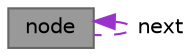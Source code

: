 digraph "node"
{
 // INTERACTIVE_SVG=YES
 // LATEX_PDF_SIZE
  bgcolor="transparent";
  edge [fontname=Helvetica,fontsize=10,labelfontname=Helvetica,labelfontsize=10];
  node [fontname=Helvetica,fontsize=10,shape=box,height=0.2,width=0.4];
  Node1 [label="node",height=0.2,width=0.4,color="gray40", fillcolor="grey60", style="filled", fontcolor="black",tooltip="Data structure for RNAsnoop (fold energy list)"];
  Node1 -> Node1 [dir="back",color="darkorchid3",style="dashed",label=" next" ];
}
